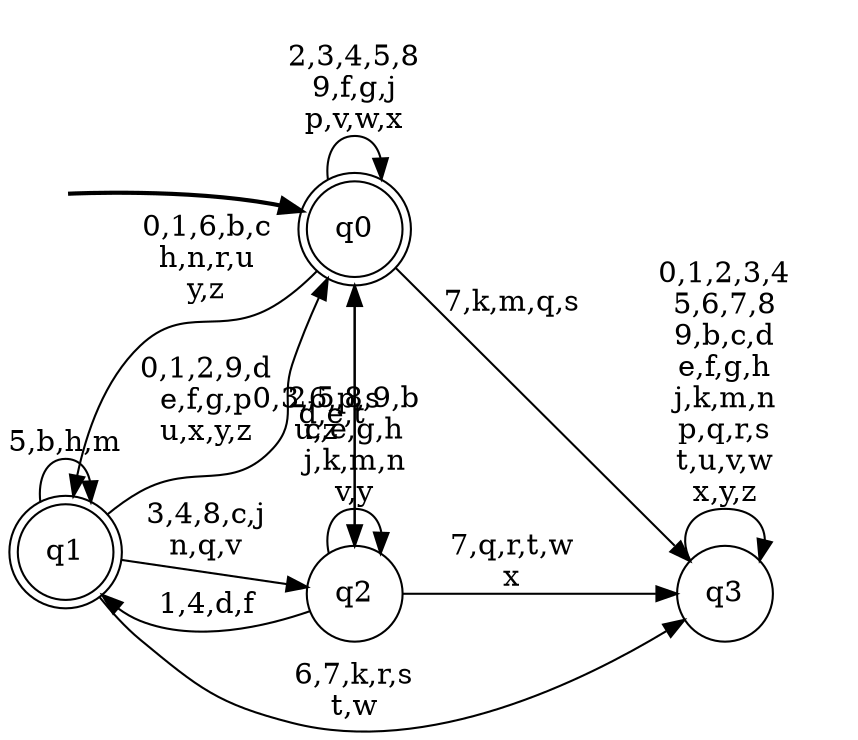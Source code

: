 digraph BlueStar {
__start0 [style = invis, shape = none, label = "", width = 0, height = 0];

rankdir=LR;
size="8,5";

s0 [style="rounded,filled", color="black", fillcolor="white" shape="doublecircle", label="q0"];
s1 [style="rounded,filled", color="black", fillcolor="white" shape="doublecircle", label="q1"];
s2 [style="filled", color="black", fillcolor="white" shape="circle", label="q2"];
s3 [style="filled", color="black", fillcolor="white" shape="circle", label="q3"];
subgraph cluster_main { 
	graph [pad=".75", ranksep="0.15", nodesep="0.15"];
	 style=invis; 
	__start0 -> s0 [penwidth=2];
}
s0 -> s0 [label="2,3,4,5,8\n9,f,g,j\np,v,w,x"];
s0 -> s1 [label="0,1,6,b,c\nh,n,r,u\ny,z"];
s0 -> s2 [label="d,e,t"];
s0 -> s3 [label="7,k,m,q,s"];
s1 -> s0 [label="0,1,2,9,d\ne,f,g,p\nu,x,y,z"];
s1 -> s1 [label="5,b,h,m"];
s1 -> s2 [label="3,4,8,c,j\nn,q,v"];
s1 -> s3 [label="6,7,k,r,s\nt,w"];
s2 -> s0 [label="0,3,6,p,s\nu,z"];
s2 -> s1 [label="1,4,d,f"];
s2 -> s2 [label="2,5,8,9,b\nc,e,g,h\nj,k,m,n\nv,y"];
s2 -> s3 [label="7,q,r,t,w\nx"];
s3 -> s3 [label="0,1,2,3,4\n5,6,7,8\n9,b,c,d\ne,f,g,h\nj,k,m,n\np,q,r,s\nt,u,v,w\nx,y,z"];

}